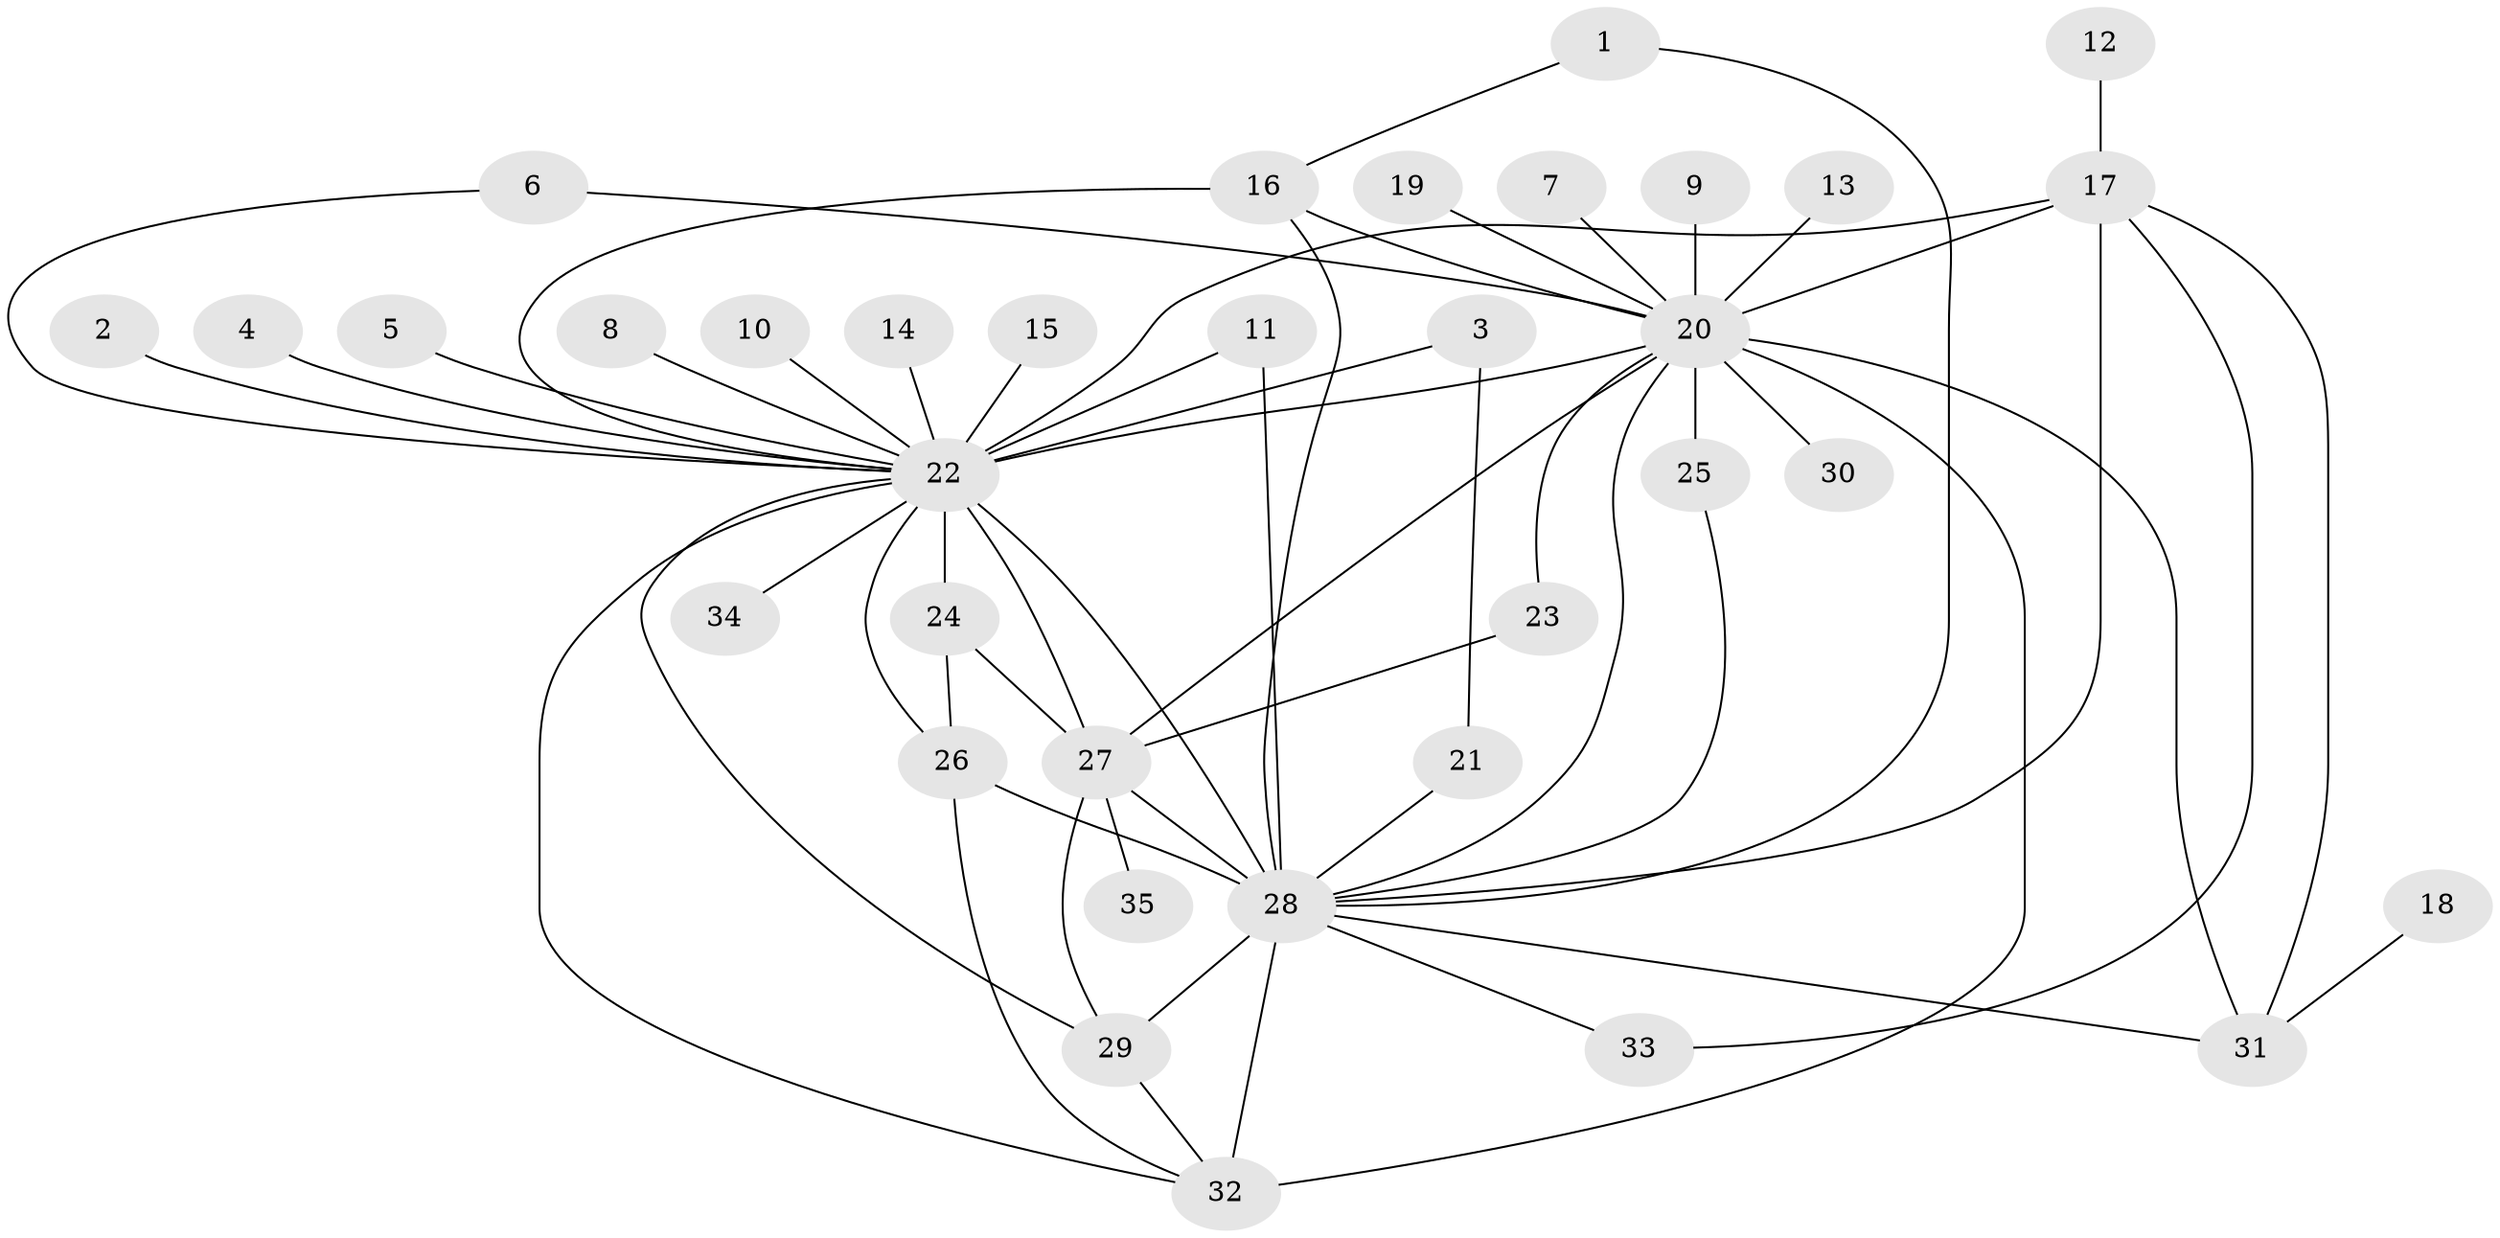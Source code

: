 // original degree distribution, {21: 0.023255813953488372, 29: 0.011627906976744186, 4: 0.08139534883720931, 2: 0.2558139534883721, 1: 0.4186046511627907, 3: 0.16279069767441862, 10: 0.011627906976744186, 9: 0.011627906976744186, 5: 0.023255813953488372}
// Generated by graph-tools (version 1.1) at 2025/36/03/04/25 23:36:51]
// undirected, 35 vertices, 59 edges
graph export_dot {
  node [color=gray90,style=filled];
  1;
  2;
  3;
  4;
  5;
  6;
  7;
  8;
  9;
  10;
  11;
  12;
  13;
  14;
  15;
  16;
  17;
  18;
  19;
  20;
  21;
  22;
  23;
  24;
  25;
  26;
  27;
  28;
  29;
  30;
  31;
  32;
  33;
  34;
  35;
  1 -- 16 [weight=1.0];
  1 -- 28 [weight=1.0];
  2 -- 22 [weight=1.0];
  3 -- 21 [weight=1.0];
  3 -- 22 [weight=1.0];
  4 -- 22 [weight=1.0];
  5 -- 22 [weight=1.0];
  6 -- 20 [weight=1.0];
  6 -- 22 [weight=1.0];
  7 -- 20 [weight=1.0];
  8 -- 22 [weight=1.0];
  9 -- 20 [weight=1.0];
  10 -- 22 [weight=1.0];
  11 -- 22 [weight=3.0];
  11 -- 28 [weight=1.0];
  12 -- 17 [weight=1.0];
  13 -- 20 [weight=1.0];
  14 -- 22 [weight=1.0];
  15 -- 22 [weight=1.0];
  16 -- 20 [weight=1.0];
  16 -- 22 [weight=1.0];
  16 -- 28 [weight=1.0];
  17 -- 20 [weight=1.0];
  17 -- 22 [weight=1.0];
  17 -- 28 [weight=3.0];
  17 -- 31 [weight=1.0];
  17 -- 33 [weight=1.0];
  18 -- 31 [weight=1.0];
  19 -- 20 [weight=1.0];
  20 -- 22 [weight=1.0];
  20 -- 23 [weight=1.0];
  20 -- 25 [weight=2.0];
  20 -- 27 [weight=1.0];
  20 -- 28 [weight=1.0];
  20 -- 30 [weight=1.0];
  20 -- 31 [weight=1.0];
  20 -- 32 [weight=2.0];
  21 -- 28 [weight=1.0];
  22 -- 24 [weight=1.0];
  22 -- 26 [weight=2.0];
  22 -- 27 [weight=1.0];
  22 -- 28 [weight=5.0];
  22 -- 29 [weight=1.0];
  22 -- 32 [weight=1.0];
  22 -- 34 [weight=1.0];
  23 -- 27 [weight=1.0];
  24 -- 26 [weight=1.0];
  24 -- 27 [weight=1.0];
  25 -- 28 [weight=1.0];
  26 -- 28 [weight=3.0];
  26 -- 32 [weight=1.0];
  27 -- 28 [weight=1.0];
  27 -- 29 [weight=1.0];
  27 -- 35 [weight=1.0];
  28 -- 29 [weight=1.0];
  28 -- 31 [weight=1.0];
  28 -- 32 [weight=1.0];
  28 -- 33 [weight=1.0];
  29 -- 32 [weight=1.0];
}

